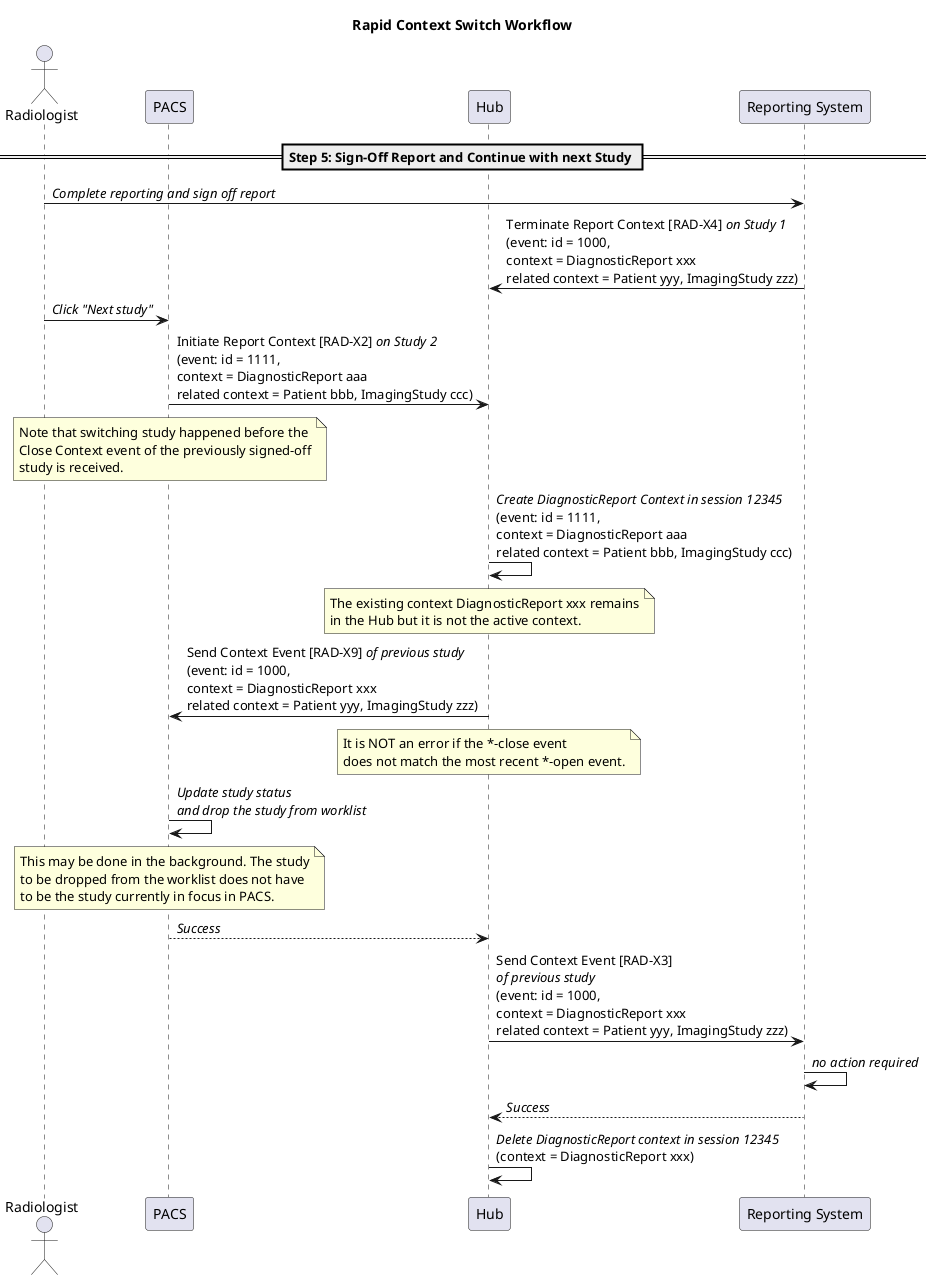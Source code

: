 @startuml rapid_switch_context

title Rapid Context Switch Workflow

actor Radiologist as User
participant "PACS" as PACS
participant "Hub" as Hub
participant "Reporting System" as Report

== Step 5: Sign-Off Report and Continue with next Study ==

User->Report: //Complete reporting and sign off report//
Report->Hub: Terminate Report Context [RAD-X4] //on Study 1//\n(event: id = 1000,\ncontext = DiagnosticReport xxx\nrelated context = Patient yyy, ImagingStudy zzz)

User->PACS: //Click "Next study"//
PACS->Hub: Initiate Report Context [RAD-X2] //on Study 2//\n(event: id = 1111,\ncontext = DiagnosticReport aaa\nrelated context = Patient bbb, ImagingStudy ccc)
note over PACS
Note that switching study happened before the
Close Context event of the previously signed-off
study is received.
end note

Hub->Hub: //Create DiagnosticReport Context in session 12345//\n(event: id = 1111,\ncontext = DiagnosticReport aaa\nrelated context = Patient bbb, ImagingStudy ccc)
note over Hub
The existing context DiagnosticReport xxx remains
in the Hub but it is not the active context.
end note

Hub->PACS: Send Context Event [RAD-X9] //of previous study//\n(event: id = 1000,\ncontext = DiagnosticReport xxx\nrelated context = Patient yyy, ImagingStudy zzz)
note over Hub
It is NOT an error if the *-close event
does not match the most recent *-open event.
end note

PACS->PACS: //Update study status//\n//and drop the study from worklist//
note over PACS
This may be done in the background. The study
to be dropped from the worklist does not have
to be the study currently in focus in PACS.
end note

PACS-->Hub: //Success//

Hub->Report: Send Context Event [RAD-X3]\n//of previous study//\n(event: id = 1000,\ncontext = DiagnosticReport xxx\nrelated context = Patient yyy, ImagingStudy zzz)
Report->Report: //no action required//
Report-->Hub: //Success//

Hub->Hub: //Delete DiagnosticReport context in session 12345//\n(context = DiagnosticReport xxx)

@enduml